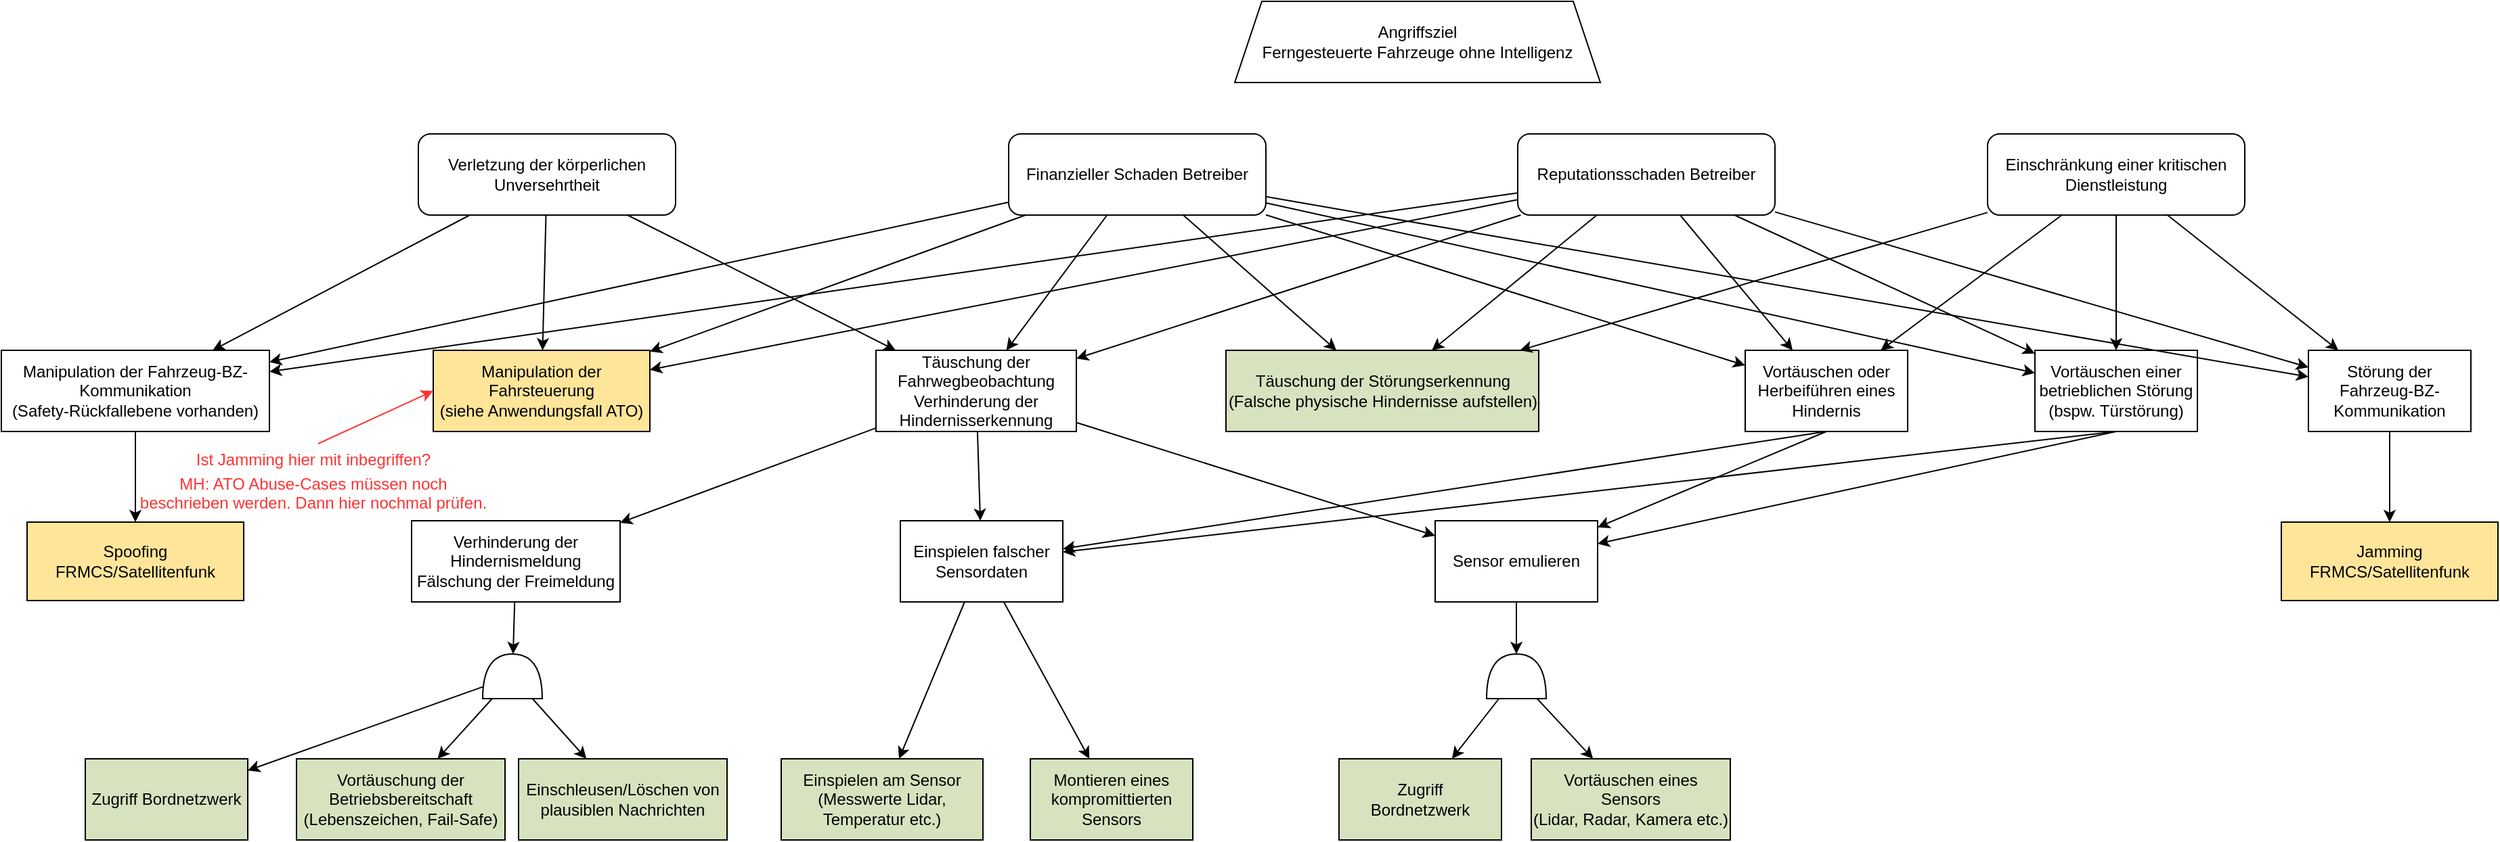 <mxfile compressed="false" version="15.7.3" type="device">
  <diagram id="18T-zkGLtZhJzbRKgW8F" name="Seite-1">
    <mxGraphModel dx="1422" dy="875" grid="0" gridSize="10" guides="1" tooltips="1" connect="1" arrows="1" fold="1" page="1" pageScale="1" pageWidth="1169" pageHeight="827" math="0" shadow="0">
      <root>
        <mxCell id="0" />
        <mxCell id="1" parent="0" />
        <mxCell id="mxATmi012RiIu9O2vkhX-1" value="Angriffsziel&#xa;Ferngesteuerte Fahrzeuge ohne Intelligenz" style="shape=trapezoid;perimeter=trapezoidPerimeter;whiteSpace=wrap;fixedSize=1;" parent="1" vertex="1">
          <mxGeometry x="930" y="37" width="270" height="60" as="geometry" />
        </mxCell>
        <mxCell id="mxATmi012RiIu9O2vkhX-2" value="Täuschung der Störungserkennung&#xa;(Falsche physische Hindernisse aufstellen)" style="rounded=0;whiteSpace=wrap;fillColor=#d7e3bf;" parent="1" vertex="1">
          <mxGeometry x="923.5" y="295" width="231" height="60" as="geometry" />
        </mxCell>
        <mxCell id="C86PUB9HSNDWb6o74AGg-10" style="edgeStyle=none;rounded=0;orthogonalLoop=1;jettySize=auto;html=1;exitX=0.5;exitY=1;exitDx=0;exitDy=0;" parent="1" source="mxATmi012RiIu9O2vkhX-3" target="mxATmi012RiIu9O2vkhX-34" edge="1">
          <mxGeometry relative="1" as="geometry" />
        </mxCell>
        <mxCell id="C86PUB9HSNDWb6o74AGg-11" style="edgeStyle=none;rounded=0;orthogonalLoop=1;jettySize=auto;html=1;exitX=0.5;exitY=1;exitDx=0;exitDy=0;" parent="1" source="mxATmi012RiIu9O2vkhX-3" target="_hXKhvRjGUk6XDiFUar--5" edge="1">
          <mxGeometry relative="1" as="geometry" />
        </mxCell>
        <mxCell id="mxATmi012RiIu9O2vkhX-3" value="Vortäuschen einer betrieblichen Störung&#xa;(bspw. Türstörung)" style="rounded=0;whiteSpace=wrap;" parent="1" vertex="1">
          <mxGeometry x="1521" y="295" width="120" height="60" as="geometry" />
        </mxCell>
        <mxCell id="mxATmi012RiIu9O2vkhX-33" style="edgeStyle=none;rounded=0;orthogonalLoop=1;jettySize=auto;" parent="1" source="mxATmi012RiIu9O2vkhX-4" target="mxATmi012RiIu9O2vkhX-32" edge="1">
          <mxGeometry relative="1" as="geometry" />
        </mxCell>
        <mxCell id="mxATmi012RiIu9O2vkhX-4" value="Manipulation der Fahrzeug-BZ-Kommunikation&#xa;(Safety-Rückfallebene vorhanden)" style="rounded=0;whiteSpace=wrap;" parent="1" vertex="1">
          <mxGeometry x="19" y="295" width="198" height="60" as="geometry" />
        </mxCell>
        <mxCell id="mxATmi012RiIu9O2vkhX-31" style="edgeStyle=none;rounded=0;orthogonalLoop=1;jettySize=auto;" parent="1" source="mxATmi012RiIu9O2vkhX-5" target="mxATmi012RiIu9O2vkhX-30" edge="1">
          <mxGeometry relative="1" as="geometry" />
        </mxCell>
        <mxCell id="mxATmi012RiIu9O2vkhX-5" value="Störung der Fahrzeug-BZ-Kommunikation" style="rounded=0;whiteSpace=wrap;" parent="1" vertex="1">
          <mxGeometry x="1723" y="295" width="120" height="60" as="geometry" />
        </mxCell>
        <mxCell id="mxATmi012RiIu9O2vkhX-7" style="rounded=0;orthogonalLoop=1;jettySize=auto;exitX=0.5;exitY=1;exitDx=0;exitDy=0;" parent="1" source="mxATmi012RiIu9O2vkhX-6" target="mxATmi012RiIu9O2vkhX-3" edge="1">
          <mxGeometry relative="1" as="geometry" />
        </mxCell>
        <mxCell id="mxATmi012RiIu9O2vkhX-11" style="edgeStyle=none;rounded=0;orthogonalLoop=1;jettySize=auto;" parent="1" source="mxATmi012RiIu9O2vkhX-6" target="mxATmi012RiIu9O2vkhX-2" edge="1">
          <mxGeometry relative="1" as="geometry" />
        </mxCell>
        <mxCell id="mxATmi012RiIu9O2vkhX-12" style="edgeStyle=none;rounded=0;orthogonalLoop=1;jettySize=auto;" parent="1" source="mxATmi012RiIu9O2vkhX-6" target="mxATmi012RiIu9O2vkhX-5" edge="1">
          <mxGeometry relative="1" as="geometry">
            <mxPoint x="962" y="367" as="targetPoint" />
          </mxGeometry>
        </mxCell>
        <mxCell id="mxATmi012RiIu9O2vkhX-40" style="edgeStyle=none;rounded=0;orthogonalLoop=1;jettySize=auto;" parent="1" source="mxATmi012RiIu9O2vkhX-6" target="mxATmi012RiIu9O2vkhX-39" edge="1">
          <mxGeometry relative="1" as="geometry" />
        </mxCell>
        <mxCell id="mxATmi012RiIu9O2vkhX-6" value="Einschränkung einer kritischen Dienstleistung" style="rounded=1;whiteSpace=wrap;" parent="1" vertex="1">
          <mxGeometry x="1486" y="135" width="190" height="60" as="geometry" />
        </mxCell>
        <mxCell id="mxATmi012RiIu9O2vkhX-35" value="" style="edgeStyle=none;rounded=0;orthogonalLoop=1;jettySize=auto;" parent="1" source="mxATmi012RiIu9O2vkhX-8" target="mxATmi012RiIu9O2vkhX-34" edge="1">
          <mxGeometry relative="1" as="geometry" />
        </mxCell>
        <mxCell id="mxATmi012RiIu9O2vkhX-37" style="edgeStyle=none;rounded=0;orthogonalLoop=1;jettySize=auto;" parent="1" source="mxATmi012RiIu9O2vkhX-8" target="mxATmi012RiIu9O2vkhX-36" edge="1">
          <mxGeometry relative="1" as="geometry" />
        </mxCell>
        <mxCell id="_hXKhvRjGUk6XDiFUar--6" value="" style="edgeStyle=none;rounded=0;orthogonalLoop=1;jettySize=auto;" parent="1" source="mxATmi012RiIu9O2vkhX-8" target="_hXKhvRjGUk6XDiFUar--5" edge="1">
          <mxGeometry relative="1" as="geometry" />
        </mxCell>
        <mxCell id="mxATmi012RiIu9O2vkhX-8" value="Täuschung der Fahrwegbeobachtung&#xa;Verhinderung der Hindernisserkennung" style="rounded=0;whiteSpace=wrap;" parent="1" vertex="1">
          <mxGeometry x="665" y="295" width="148" height="60" as="geometry" />
        </mxCell>
        <mxCell id="mxATmi012RiIu9O2vkhX-10" style="edgeStyle=none;rounded=0;orthogonalLoop=1;jettySize=auto;" parent="1" source="mxATmi012RiIu9O2vkhX-9" target="mxATmi012RiIu9O2vkhX-8" edge="1">
          <mxGeometry relative="1" as="geometry" />
        </mxCell>
        <mxCell id="mxATmi012RiIu9O2vkhX-13" style="edgeStyle=none;rounded=0;orthogonalLoop=1;jettySize=auto;" parent="1" source="mxATmi012RiIu9O2vkhX-9" target="mxATmi012RiIu9O2vkhX-4" edge="1">
          <mxGeometry relative="1" as="geometry" />
        </mxCell>
        <mxCell id="mxATmi012RiIu9O2vkhX-20" style="edgeStyle=none;rounded=0;orthogonalLoop=1;jettySize=auto;" parent="1" source="mxATmi012RiIu9O2vkhX-9" target="mxATmi012RiIu9O2vkhX-19" edge="1">
          <mxGeometry relative="1" as="geometry" />
        </mxCell>
        <mxCell id="mxATmi012RiIu9O2vkhX-9" value="Verletzung der körperlichen Unversehrtheit" style="rounded=1;whiteSpace=wrap;" parent="1" vertex="1">
          <mxGeometry x="327" y="135" width="190" height="60" as="geometry" />
        </mxCell>
        <mxCell id="mxATmi012RiIu9O2vkhX-19" value="Manipulation der Fahrsteuerung&#xa;(siehe Anwendungsfall ATO)" style="rounded=0;whiteSpace=wrap;fillColor=#fee599;" parent="1" vertex="1">
          <mxGeometry x="338" y="295" width="160" height="60" as="geometry" />
        </mxCell>
        <mxCell id="mxATmi012RiIu9O2vkhX-22" style="edgeStyle=none;rounded=0;orthogonalLoop=1;jettySize=auto;" parent="1" source="mxATmi012RiIu9O2vkhX-21" target="mxATmi012RiIu9O2vkhX-4" edge="1">
          <mxGeometry relative="1" as="geometry" />
        </mxCell>
        <mxCell id="mxATmi012RiIu9O2vkhX-23" style="edgeStyle=none;rounded=0;orthogonalLoop=1;jettySize=auto;" parent="1" source="mxATmi012RiIu9O2vkhX-21" target="mxATmi012RiIu9O2vkhX-19" edge="1">
          <mxGeometry relative="1" as="geometry" />
        </mxCell>
        <mxCell id="mxATmi012RiIu9O2vkhX-24" style="edgeStyle=none;rounded=0;orthogonalLoop=1;jettySize=auto;" parent="1" source="mxATmi012RiIu9O2vkhX-21" target="mxATmi012RiIu9O2vkhX-8" edge="1">
          <mxGeometry relative="1" as="geometry" />
        </mxCell>
        <mxCell id="mxATmi012RiIu9O2vkhX-25" style="edgeStyle=none;rounded=0;orthogonalLoop=1;jettySize=auto;" parent="1" source="mxATmi012RiIu9O2vkhX-21" target="mxATmi012RiIu9O2vkhX-2" edge="1">
          <mxGeometry relative="1" as="geometry" />
        </mxCell>
        <mxCell id="mxATmi012RiIu9O2vkhX-26" style="edgeStyle=none;rounded=0;orthogonalLoop=1;jettySize=auto;" parent="1" source="mxATmi012RiIu9O2vkhX-21" target="mxATmi012RiIu9O2vkhX-3" edge="1">
          <mxGeometry relative="1" as="geometry" />
        </mxCell>
        <mxCell id="mxATmi012RiIu9O2vkhX-27" style="edgeStyle=none;rounded=0;orthogonalLoop=1;jettySize=auto;" parent="1" source="mxATmi012RiIu9O2vkhX-21" target="mxATmi012RiIu9O2vkhX-5" edge="1">
          <mxGeometry relative="1" as="geometry" />
        </mxCell>
        <mxCell id="C86PUB9HSNDWb6o74AGg-5" style="rounded=0;orthogonalLoop=1;jettySize=auto;html=1;" parent="1" source="mxATmi012RiIu9O2vkhX-21" target="mxATmi012RiIu9O2vkhX-39" edge="1">
          <mxGeometry relative="1" as="geometry" />
        </mxCell>
        <mxCell id="mxATmi012RiIu9O2vkhX-21" value="Reputationsschaden Betreiber" style="rounded=1;whiteSpace=wrap;" parent="1" vertex="1">
          <mxGeometry x="1139" y="135" width="190" height="60" as="geometry" />
        </mxCell>
        <mxCell id="mxATmi012RiIu9O2vkhX-30" value="Jamming&#xa;FRMCS/Satellitenfunk" style="rounded=0;whiteSpace=wrap;fillColor=#fee599;" parent="1" vertex="1">
          <mxGeometry x="1703" y="422" width="160" height="58" as="geometry" />
        </mxCell>
        <mxCell id="mxATmi012RiIu9O2vkhX-32" value="Spoofing&#xa;FRMCS/Satellitenfunk" style="rounded=0;whiteSpace=wrap;fillColor=#fee599;" parent="1" vertex="1">
          <mxGeometry x="38" y="422" width="160" height="58" as="geometry" />
        </mxCell>
        <mxCell id="_hXKhvRjGUk6XDiFUar--2" style="rounded=0;orthogonalLoop=1;jettySize=auto;" parent="1" source="mxATmi012RiIu9O2vkhX-34" target="_hXKhvRjGUk6XDiFUar--1" edge="1">
          <mxGeometry relative="1" as="geometry" />
        </mxCell>
        <mxCell id="_hXKhvRjGUk6XDiFUar--4" style="edgeStyle=none;rounded=0;orthogonalLoop=1;jettySize=auto;" parent="1" source="mxATmi012RiIu9O2vkhX-34" target="_hXKhvRjGUk6XDiFUar--3" edge="1">
          <mxGeometry relative="1" as="geometry" />
        </mxCell>
        <mxCell id="mxATmi012RiIu9O2vkhX-34" value="Einspielen falscher Sensordaten" style="whiteSpace=wrap;rounded=0;" parent="1" vertex="1">
          <mxGeometry x="683" y="421" width="120" height="60" as="geometry" />
        </mxCell>
        <mxCell id="mxATmi012RiIu9O2vkhX-44" style="edgeStyle=none;rounded=0;orthogonalLoop=1;jettySize=auto;" parent="1" source="mxATmi012RiIu9O2vkhX-36" target="mxATmi012RiIu9O2vkhX-41" edge="1">
          <mxGeometry relative="1" as="geometry" />
        </mxCell>
        <mxCell id="mxATmi012RiIu9O2vkhX-36" value="Verhinderung der Hindernismeldung&#xa;Fälschung der Freimeldung" style="whiteSpace=wrap;rounded=0;" parent="1" vertex="1">
          <mxGeometry x="322" y="421" width="154" height="60" as="geometry" />
        </mxCell>
        <mxCell id="C86PUB9HSNDWb6o74AGg-8" style="edgeStyle=none;rounded=0;orthogonalLoop=1;jettySize=auto;html=1;exitX=0.5;exitY=1;exitDx=0;exitDy=0;" parent="1" source="mxATmi012RiIu9O2vkhX-39" target="mxATmi012RiIu9O2vkhX-34" edge="1">
          <mxGeometry relative="1" as="geometry" />
        </mxCell>
        <mxCell id="C86PUB9HSNDWb6o74AGg-9" style="edgeStyle=none;rounded=0;orthogonalLoop=1;jettySize=auto;html=1;exitX=0.5;exitY=1;exitDx=0;exitDy=0;" parent="1" source="mxATmi012RiIu9O2vkhX-39" target="_hXKhvRjGUk6XDiFUar--5" edge="1">
          <mxGeometry relative="1" as="geometry" />
        </mxCell>
        <mxCell id="mxATmi012RiIu9O2vkhX-39" value="Vortäuschen oder Herbeiführen eines Hindernis" style="rounded=0;whiteSpace=wrap;" parent="1" vertex="1">
          <mxGeometry x="1307" y="295" width="120" height="60" as="geometry" />
        </mxCell>
        <mxCell id="mxATmi012RiIu9O2vkhX-46" style="edgeStyle=none;rounded=0;orthogonalLoop=1;jettySize=auto;" parent="1" source="mxATmi012RiIu9O2vkhX-41" target="mxATmi012RiIu9O2vkhX-45" edge="1">
          <mxGeometry relative="1" as="geometry" />
        </mxCell>
        <mxCell id="mxATmi012RiIu9O2vkhX-48" style="edgeStyle=none;rounded=0;orthogonalLoop=1;jettySize=auto;" parent="1" source="mxATmi012RiIu9O2vkhX-41" target="mxATmi012RiIu9O2vkhX-47" edge="1">
          <mxGeometry relative="1" as="geometry" />
        </mxCell>
        <mxCell id="_hXKhvRjGUk6XDiFUar--17" style="edgeStyle=none;rounded=0;orthogonalLoop=1;jettySize=auto;" parent="1" source="mxATmi012RiIu9O2vkhX-41" target="_hXKhvRjGUk6XDiFUar--16" edge="1">
          <mxGeometry relative="1" as="geometry" />
        </mxCell>
        <mxCell id="mxATmi012RiIu9O2vkhX-41" value="" style="shape=or;whiteSpace=wrap;rotation=-90;" parent="1" vertex="1">
          <mxGeometry x="380" y="514" width="33" height="44" as="geometry" />
        </mxCell>
        <mxCell id="mxATmi012RiIu9O2vkhX-45" value="Vortäuschung der Betriebsbereitschaft&#xa;(Lebenszeichen, Fail-Safe)" style="whiteSpace=wrap;rounded=0;fillColor=#d7e3bf;" parent="1" vertex="1">
          <mxGeometry x="237" y="597" width="154" height="60" as="geometry" />
        </mxCell>
        <mxCell id="mxATmi012RiIu9O2vkhX-47" value="Einschleusen/Löschen von plausiblen Nachrichten" style="whiteSpace=wrap;rounded=0;fillColor=#d7e3bf;" parent="1" vertex="1">
          <mxGeometry x="401" y="597" width="154" height="60" as="geometry" />
        </mxCell>
        <mxCell id="_hXKhvRjGUk6XDiFUar--1" value="Einspielen am Sensor&#xa;(Messwerte Lidar, Temperatur etc.)" style="whiteSpace=wrap;rounded=0;fillColor=#d7e3bf;" parent="1" vertex="1">
          <mxGeometry x="595" y="597" width="149" height="60" as="geometry" />
        </mxCell>
        <mxCell id="_hXKhvRjGUk6XDiFUar--3" value="Montieren eines kompromittierten Sensors" style="whiteSpace=wrap;rounded=0;fillColor=#d7e3bf;" parent="1" vertex="1">
          <mxGeometry x="779" y="597" width="120" height="60" as="geometry" />
        </mxCell>
        <mxCell id="_hXKhvRjGUk6XDiFUar--8" style="edgeStyle=none;rounded=0;orthogonalLoop=1;jettySize=auto;" parent="1" source="_hXKhvRjGUk6XDiFUar--5" target="_hXKhvRjGUk6XDiFUar--7" edge="1">
          <mxGeometry relative="1" as="geometry" />
        </mxCell>
        <mxCell id="_hXKhvRjGUk6XDiFUar--5" value="Sensor emulieren" style="whiteSpace=wrap;rounded=0;" parent="1" vertex="1">
          <mxGeometry x="1078" y="421" width="120" height="60" as="geometry" />
        </mxCell>
        <mxCell id="_hXKhvRjGUk6XDiFUar--12" value="" style="edgeStyle=none;rounded=0;orthogonalLoop=1;jettySize=auto;" parent="1" source="_hXKhvRjGUk6XDiFUar--7" target="_hXKhvRjGUk6XDiFUar--11" edge="1">
          <mxGeometry relative="1" as="geometry" />
        </mxCell>
        <mxCell id="_hXKhvRjGUk6XDiFUar--14" value="" style="edgeStyle=none;rounded=0;orthogonalLoop=1;jettySize=auto;" parent="1" source="_hXKhvRjGUk6XDiFUar--7" target="_hXKhvRjGUk6XDiFUar--13" edge="1">
          <mxGeometry relative="1" as="geometry" />
        </mxCell>
        <mxCell id="_hXKhvRjGUk6XDiFUar--7" value="" style="shape=or;whiteSpace=wrap;rotation=-90;" parent="1" vertex="1">
          <mxGeometry x="1121.5" y="514" width="33" height="44" as="geometry" />
        </mxCell>
        <mxCell id="_hXKhvRjGUk6XDiFUar--11" value="Zugriff&#xa;Bordnetzwerk" style="whiteSpace=wrap;rounded=0;fillColor=#d7e3bf;" parent="1" vertex="1">
          <mxGeometry x="1007" y="597" width="120" height="60" as="geometry" />
        </mxCell>
        <mxCell id="_hXKhvRjGUk6XDiFUar--13" value="Vortäuschen eines Sensors&#xa;(Lidar, Radar, Kamera etc.)" style="whiteSpace=wrap;rounded=0;fillColor=#d7e3bf;" parent="1" vertex="1">
          <mxGeometry x="1149" y="597" width="147" height="60" as="geometry" />
        </mxCell>
        <mxCell id="_hXKhvRjGUk6XDiFUar--16" value="Zugriff Bordnetzwerk" style="whiteSpace=wrap;rounded=0;fillColor=#d7e3bf;" parent="1" vertex="1">
          <mxGeometry x="81" y="597" width="120" height="60" as="geometry" />
        </mxCell>
        <mxCell id="XZWROA1QBjQc2BFCzc3x-1" value="Ist Jamming hier mit inbegriffen?" style="text;align=center;verticalAlign=middle;resizable=0;points=[];autosize=1;strokeColor=none;fillColor=none;fontColor=#FF3333;" parent="1" vertex="1">
          <mxGeometry x="158" y="366" width="183" height="18" as="geometry" />
        </mxCell>
        <mxCell id="XZWROA1QBjQc2BFCzc3x-2" value="" style="endArrow=classic;rounded=0;fontColor=#FF3333;exitX=0.519;exitY=-0.111;exitDx=0;exitDy=0;exitPerimeter=0;entryX=0;entryY=0.5;entryDx=0;entryDy=0;strokeColor=#FF3333;" parent="1" source="XZWROA1QBjQc2BFCzc3x-1" target="mxATmi012RiIu9O2vkhX-19" edge="1">
          <mxGeometry width="50" height="50" relative="1" as="geometry">
            <mxPoint x="116" y="217" as="sourcePoint" />
            <mxPoint x="166" y="167" as="targetPoint" />
          </mxGeometry>
        </mxCell>
        <mxCell id="C86PUB9HSNDWb6o74AGg-1" value="MH: ATO Abuse-Cases müssen noch&#xa;beschrieben werden. Dann hier nochmal prüfen." style="text;align=center;verticalAlign=middle;resizable=0;points=[];autosize=1;strokeColor=none;fillColor=none;fontColor=#FF3333;glass=0;sketch=0;shadow=0;rounded=0;" parent="1" vertex="1">
          <mxGeometry x="116.5" y="384" width="266" height="32" as="geometry" />
        </mxCell>
        <mxCell id="C86PUB9HSNDWb6o74AGg-12" style="edgeStyle=none;rounded=0;orthogonalLoop=1;jettySize=auto;html=1;" parent="1" source="C86PUB9HSNDWb6o74AGg-6" target="mxATmi012RiIu9O2vkhX-4" edge="1">
          <mxGeometry relative="1" as="geometry" />
        </mxCell>
        <mxCell id="C86PUB9HSNDWb6o74AGg-13" style="edgeStyle=none;rounded=0;orthogonalLoop=1;jettySize=auto;html=1;" parent="1" source="C86PUB9HSNDWb6o74AGg-6" target="mxATmi012RiIu9O2vkhX-19" edge="1">
          <mxGeometry relative="1" as="geometry" />
        </mxCell>
        <mxCell id="C86PUB9HSNDWb6o74AGg-14" style="edgeStyle=none;rounded=0;orthogonalLoop=1;jettySize=auto;html=1;" parent="1" source="C86PUB9HSNDWb6o74AGg-6" target="mxATmi012RiIu9O2vkhX-8" edge="1">
          <mxGeometry relative="1" as="geometry" />
        </mxCell>
        <mxCell id="C86PUB9HSNDWb6o74AGg-15" style="edgeStyle=none;rounded=0;orthogonalLoop=1;jettySize=auto;html=1;" parent="1" source="C86PUB9HSNDWb6o74AGg-6" target="mxATmi012RiIu9O2vkhX-2" edge="1">
          <mxGeometry relative="1" as="geometry" />
        </mxCell>
        <mxCell id="C86PUB9HSNDWb6o74AGg-16" style="edgeStyle=none;rounded=0;orthogonalLoop=1;jettySize=auto;html=1;" parent="1" source="C86PUB9HSNDWb6o74AGg-6" target="mxATmi012RiIu9O2vkhX-39" edge="1">
          <mxGeometry relative="1" as="geometry" />
        </mxCell>
        <mxCell id="C86PUB9HSNDWb6o74AGg-17" style="edgeStyle=none;rounded=0;orthogonalLoop=1;jettySize=auto;html=1;" parent="1" source="C86PUB9HSNDWb6o74AGg-6" target="mxATmi012RiIu9O2vkhX-3" edge="1">
          <mxGeometry relative="1" as="geometry" />
        </mxCell>
        <mxCell id="C86PUB9HSNDWb6o74AGg-18" style="edgeStyle=none;rounded=0;orthogonalLoop=1;jettySize=auto;html=1;" parent="1" source="C86PUB9HSNDWb6o74AGg-6" target="mxATmi012RiIu9O2vkhX-5" edge="1">
          <mxGeometry relative="1" as="geometry" />
        </mxCell>
        <mxCell id="C86PUB9HSNDWb6o74AGg-6" value="Finanzieller Schaden Betreiber" style="rounded=1;whiteSpace=wrap;" parent="1" vertex="1">
          <mxGeometry x="763" y="135" width="190" height="60" as="geometry" />
        </mxCell>
      </root>
    </mxGraphModel>
  </diagram>
</mxfile>
